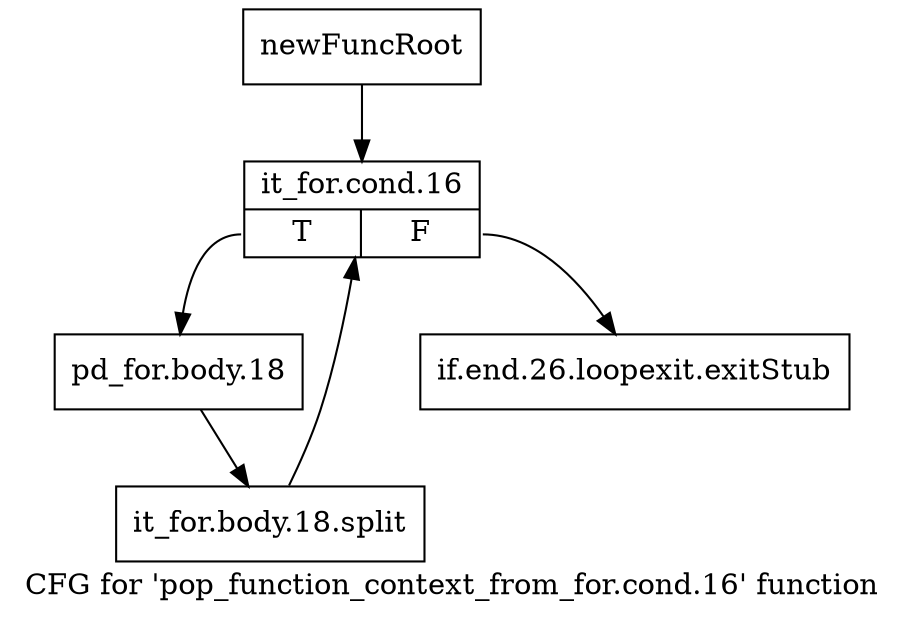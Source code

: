 digraph "CFG for 'pop_function_context_from_for.cond.16' function" {
	label="CFG for 'pop_function_context_from_for.cond.16' function";

	Node0xafc85c0 [shape=record,label="{newFuncRoot}"];
	Node0xafc85c0 -> Node0xafc8a30;
	Node0xafc8610 [shape=record,label="{if.end.26.loopexit.exitStub}"];
	Node0xafc8a30 [shape=record,label="{it_for.cond.16|{<s0>T|<s1>F}}"];
	Node0xafc8a30:s0 -> Node0xafc8a80;
	Node0xafc8a30:s1 -> Node0xafc8610;
	Node0xafc8a80 [shape=record,label="{pd_for.body.18}"];
	Node0xafc8a80 -> Node0xf57cc90;
	Node0xf57cc90 [shape=record,label="{it_for.body.18.split}"];
	Node0xf57cc90 -> Node0xafc8a30;
}
